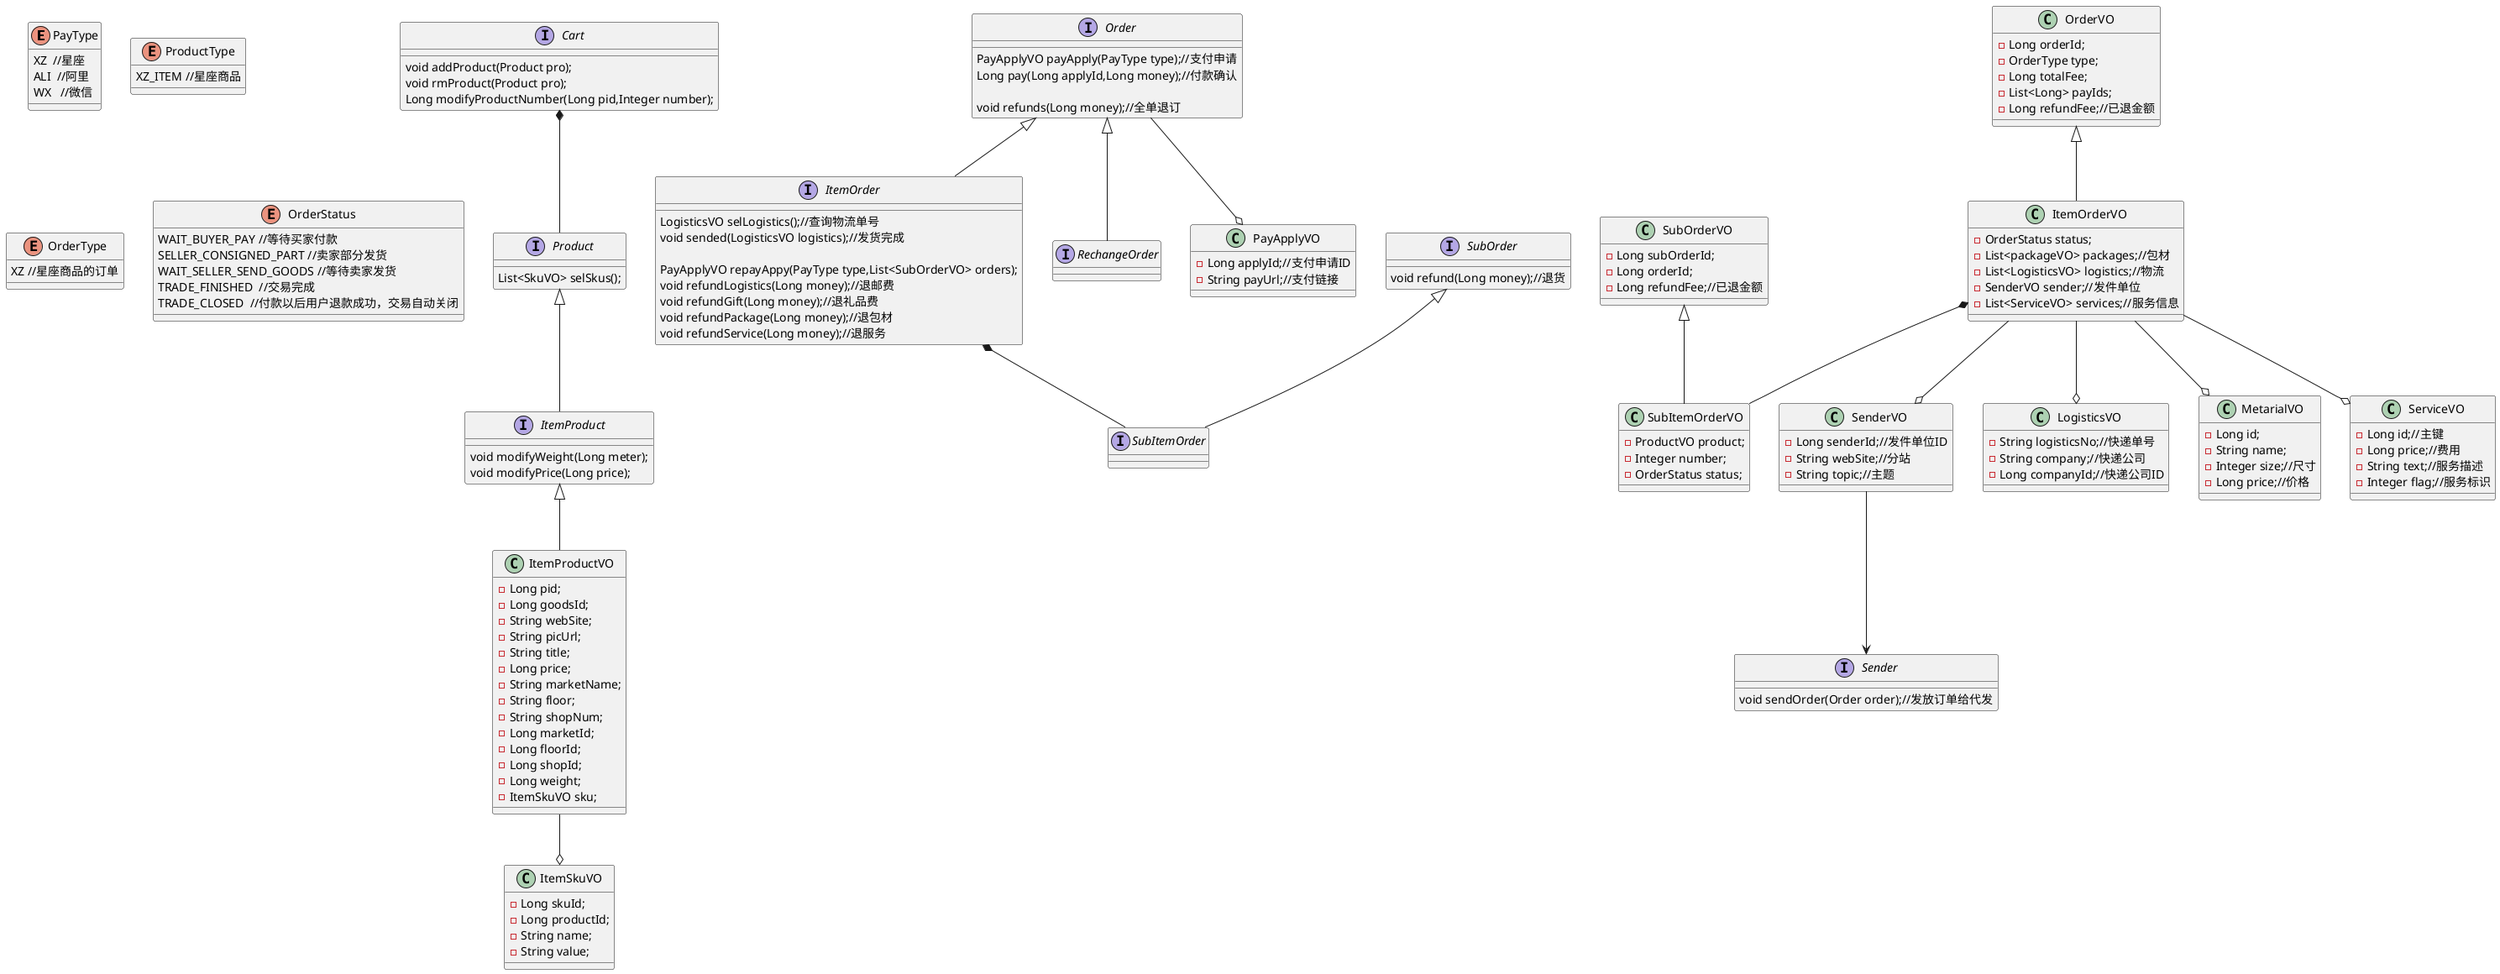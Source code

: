 @startuml
enum PayType{
XZ  //星座
ALI  //阿里
WX   //微信
}
interface Cart{
void addProduct(Product pro);
void rmProduct(Product pro);
Long modifyProductNumber(Long pid,Integer number);
}
interface Order{
PayApplyVO payApply(PayType type);//支付申请
Long pay(Long applyId,Long money);//付款确认

void refunds(Long money);//全单退订

}

interface ItemOrder{
LogisticsVO selLogistics();//查询物流单号
void sended(LogisticsVO logistics);//发货完成

PayApplyVO repayAppy(PayType type,List<SubOrderVO> orders);
void refundLogistics(Long money);//退邮费
void refundGift(Long money);//退礼品费
void refundPackage(Long money);//退包材
void refundService(Long money);//退服务
}

interface RechangeOrder{

}

interface SubOrder{
void refund(Long money);//退货
}

interface SubItemOrder{

}
interface Product{
List<SkuVO> selSkus();
}

interface ItemProduct{
void modifyWeight(Long meter);
void modifyPrice(Long price);
}

interface Sender{
void sendOrder(Order order);//发放订单给代发
}

class OrderVO{
-Long orderId;
-OrderType type;
-Long totalFee;
-List<Long> payIds;
-Long refundFee;//已退金额
}

class ItemOrderVO{
-OrderStatus status;
-List<packageVO> packages;//包材
-List<LogisticsVO> logistics;//物流
-SenderVO sender;//发件单位
-List<ServiceVO> services;//服务信息
}

class SubOrderVO{
-Long subOrderId;
-Long orderId;
-Long refundFee;//已退金额
}

class SubItemOrderVO{
-ProductVO product;
-Integer number;
-OrderStatus status;
}

enum ProductType{
XZ_ITEM //星座商品

}

enum OrderType{
XZ //星座商品的订单

}

enum OrderStatus{
WAIT_BUYER_PAY //等待买家付款
SELLER_CONSIGNED_PART //卖家部分发货
WAIT_SELLER_SEND_GOODS //等待卖家发货
TRADE_FINISHED  //交易完成
TRADE_CLOSED  //付款以后用户退款成功，交易自动关闭

}

class ItemProductVO{
-Long pid;
-Long goodsId;
-String webSite;
-String picUrl;
-String title;
-Long price;
-String marketName;
-String floor;
-String shopNum;
-Long marketId;
-Long floorId;
-Long shopId;
-Long weight;
-ItemSkuVO sku;
}

class ItemSkuVO{
-Long skuId;
-Long productId;
-String name;
-String value;
}

class PayApplyVO{
-Long applyId;//支付申请ID
-String payUrl;//支付链接
}

class SenderVO{
-Long senderId;//发件单位ID
-String webSite;//分站
-String topic;//主题
}

class LogisticsVO{
-String logisticsNo;//快递单号
-String company;//快递公司
-Long companyId;//快递公司ID
}

class MetarialVO{
-Long id;
-String name;
-Integer size;//尺寸
-Long price;//价格
}

class ServiceVO{
-Long id;//主键
-Long price;//费用
-String text;//服务描述
-Integer flag;//服务标识
}

Cart *-- Product
Product <|-- ItemProduct
ItemProduct <|-- ItemProductVO
ItemProductVO --o ItemSkuVO

SubOrder <|-- SubItemOrder
Order <|-- ItemOrder
Order <|-- RechangeOrder
ItemOrder *-- SubItemOrder

OrderVO <|-- ItemOrderVO
SubOrderVO <|-- SubItemOrderVO

ItemOrderVO *-- SubItemOrderVO
ItemOrderVO --o ServiceVO

ItemOrderVO --o SenderVO
ItemOrderVO --o MetarialVO
ItemOrderVO --o LogisticsVO

Order --o PayApplyVO

SenderVO --> Sender


@enduml